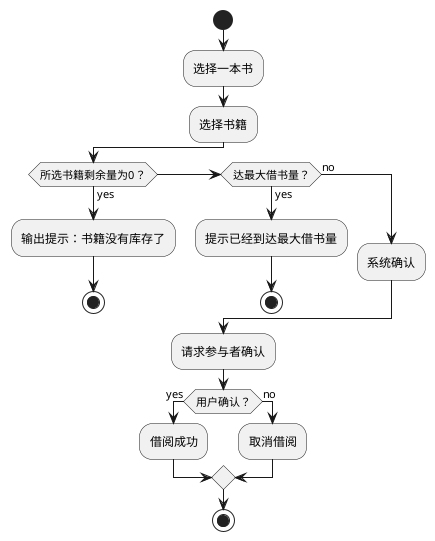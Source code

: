 @startuml
start
:选择一本书;
:选择书籍;
if (所选书籍剩余量为0？) then (yes)
  :输出提示：书籍没有库存了;
    stop
elseif (达最大借书量？) then (yes)
  :提示已经到达最大借书量;
  stop

else (no)
  :系统确认;
endif
:请求参与者确认;
if (用户确认？) then (yes)
  :借阅成功;
else (no)
  :取消借阅;
endif
stop
@enduml